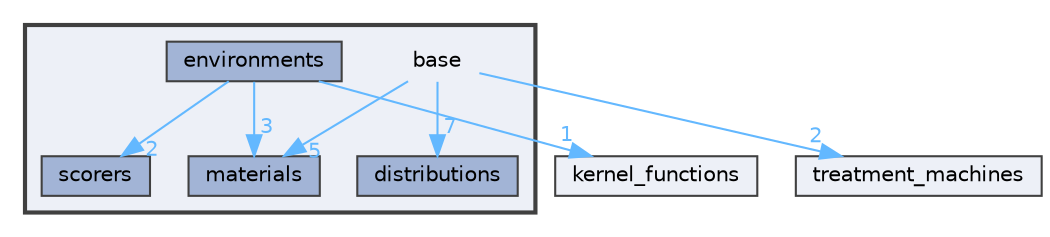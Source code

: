 digraph "base"
{
 // LATEX_PDF_SIZE
  bgcolor="transparent";
  edge [fontname=Helvetica,fontsize=10,labelfontname=Helvetica,labelfontsize=10];
  node [fontname=Helvetica,fontsize=10,shape=box,height=0.2,width=0.4];
  compound=true
  subgraph clusterdir_e914ee4d4a44400f1fdb170cb4ead18a {
    graph [ bgcolor="#edf0f7", pencolor="grey25", label="", fontname=Helvetica,fontsize=10 style="filled,bold", URL="dir_e914ee4d4a44400f1fdb170cb4ead18a.html",tooltip=""]
    dir_e914ee4d4a44400f1fdb170cb4ead18a [shape=plaintext, label="base"];
  dir_a262d539d6020b3b298865138a508b08 [label="distributions", fillcolor="#a2b4d6", color="grey25", style="filled", URL="dir_a262d539d6020b3b298865138a508b08.html",tooltip=""];
  dir_5603508b6b93fd19fe6eb04fa85ae582 [label="environments", fillcolor="#a2b4d6", color="grey25", style="filled", URL="dir_5603508b6b93fd19fe6eb04fa85ae582.html",tooltip=""];
  dir_48fc4e1c19c8b6650899c1f3a3ce9e57 [label="materials", fillcolor="#a2b4d6", color="grey25", style="filled", URL="dir_48fc4e1c19c8b6650899c1f3a3ce9e57.html",tooltip=""];
  dir_9ef5df912637ca1a75bfe4ae563a981a [label="scorers", fillcolor="#a2b4d6", color="grey25", style="filled", URL="dir_9ef5df912637ca1a75bfe4ae563a981a.html",tooltip=""];
  }
  dir_eccebeb255f65e41c923bdf8eaba63f5 [label="treatment_machines", fillcolor="#edf0f7", color="grey25", style="filled", URL="dir_eccebeb255f65e41c923bdf8eaba63f5.html",tooltip=""];
  dir_84cc84302653ec912c0c640e2c369649 [label="kernel_functions", fillcolor="#edf0f7", color="grey25", style="filled", URL="dir_84cc84302653ec912c0c640e2c369649.html",tooltip=""];
  dir_e914ee4d4a44400f1fdb170cb4ead18a->dir_48fc4e1c19c8b6650899c1f3a3ce9e57 [headlabel="5", labeldistance=1.5 headhref="dir_000000_000004.html" href="dir_000000_000004.html" color="steelblue1" fontcolor="steelblue1"];
  dir_e914ee4d4a44400f1fdb170cb4ead18a->dir_a262d539d6020b3b298865138a508b08 [headlabel="7", labeldistance=1.5 headhref="dir_000000_000001.html" href="dir_000000_000001.html" color="steelblue1" fontcolor="steelblue1"];
  dir_e914ee4d4a44400f1fdb170cb4ead18a->dir_eccebeb255f65e41c923bdf8eaba63f5 [headlabel="2", labeldistance=1.5 headhref="dir_000000_000006.html" href="dir_000000_000006.html" color="steelblue1" fontcolor="steelblue1"];
  dir_5603508b6b93fd19fe6eb04fa85ae582->dir_48fc4e1c19c8b6650899c1f3a3ce9e57 [headlabel="3", labeldistance=1.5 headhref="dir_000002_000004.html" href="dir_000002_000004.html" color="steelblue1" fontcolor="steelblue1"];
  dir_5603508b6b93fd19fe6eb04fa85ae582->dir_84cc84302653ec912c0c640e2c369649 [headlabel="1", labeldistance=1.5 headhref="dir_000002_000003.html" href="dir_000002_000003.html" color="steelblue1" fontcolor="steelblue1"];
  dir_5603508b6b93fd19fe6eb04fa85ae582->dir_9ef5df912637ca1a75bfe4ae563a981a [headlabel="2", labeldistance=1.5 headhref="dir_000002_000005.html" href="dir_000002_000005.html" color="steelblue1" fontcolor="steelblue1"];
}
